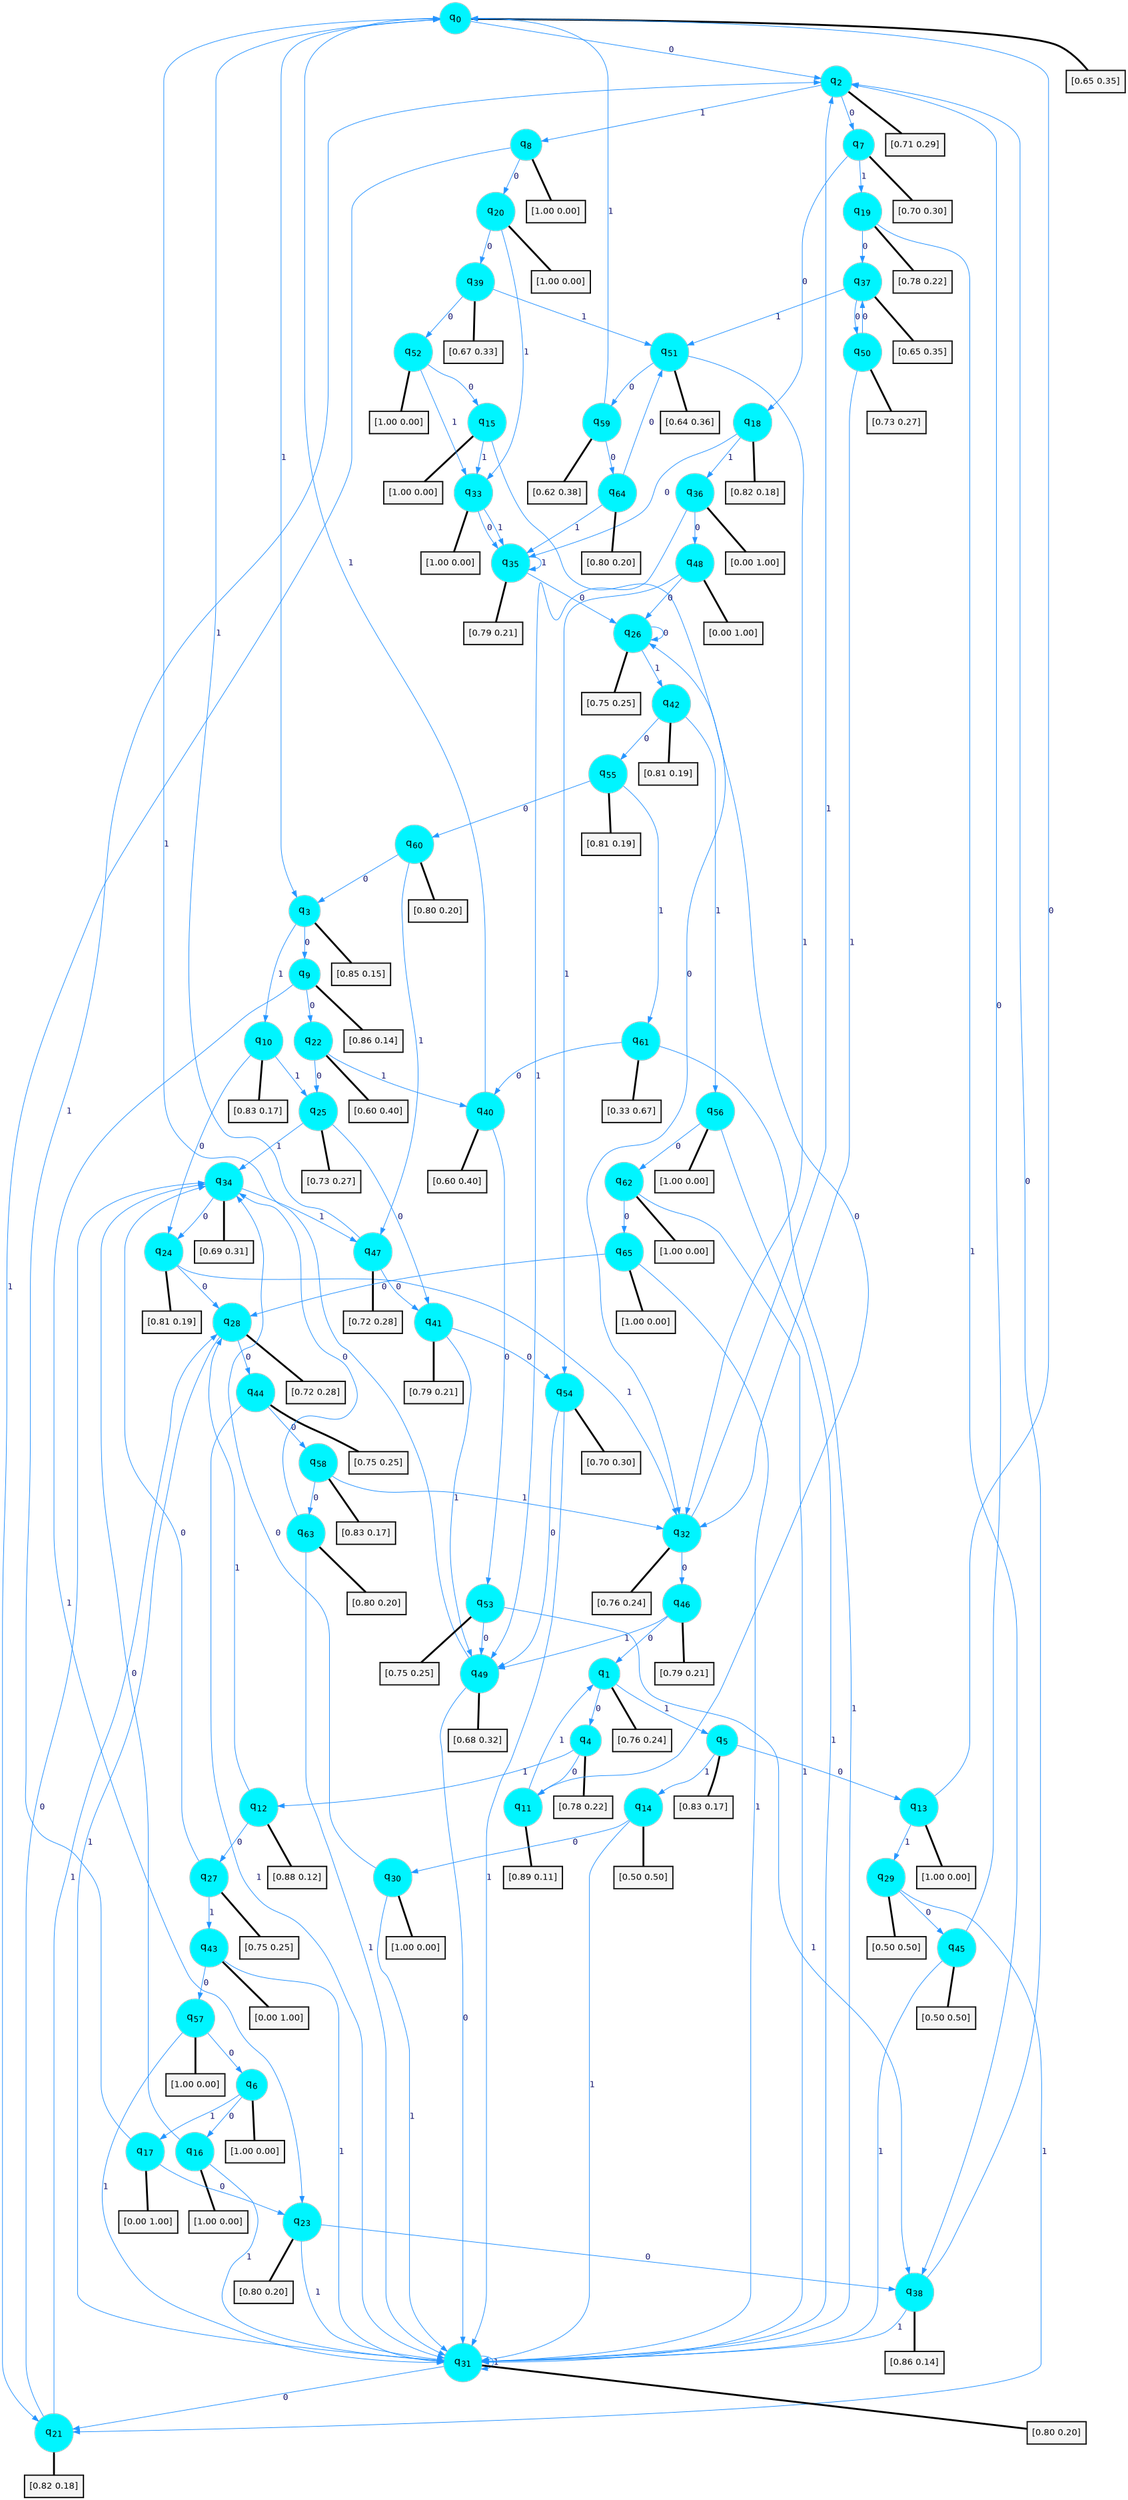 digraph G {
graph [
bgcolor=transparent, dpi=300, rankdir=TD, size="40,25"];
node [
color=gray, fillcolor=turquoise1, fontcolor=black, fontname=Helvetica, fontsize=16, fontweight=bold, shape=circle, style=filled];
edge [
arrowsize=1, color=dodgerblue1, fontcolor=midnightblue, fontname=courier, fontweight=bold, penwidth=1, style=solid, weight=20];
0[label=<q<SUB>0</SUB>>];
1[label=<q<SUB>1</SUB>>];
2[label=<q<SUB>2</SUB>>];
3[label=<q<SUB>3</SUB>>];
4[label=<q<SUB>4</SUB>>];
5[label=<q<SUB>5</SUB>>];
6[label=<q<SUB>6</SUB>>];
7[label=<q<SUB>7</SUB>>];
8[label=<q<SUB>8</SUB>>];
9[label=<q<SUB>9</SUB>>];
10[label=<q<SUB>10</SUB>>];
11[label=<q<SUB>11</SUB>>];
12[label=<q<SUB>12</SUB>>];
13[label=<q<SUB>13</SUB>>];
14[label=<q<SUB>14</SUB>>];
15[label=<q<SUB>15</SUB>>];
16[label=<q<SUB>16</SUB>>];
17[label=<q<SUB>17</SUB>>];
18[label=<q<SUB>18</SUB>>];
19[label=<q<SUB>19</SUB>>];
20[label=<q<SUB>20</SUB>>];
21[label=<q<SUB>21</SUB>>];
22[label=<q<SUB>22</SUB>>];
23[label=<q<SUB>23</SUB>>];
24[label=<q<SUB>24</SUB>>];
25[label=<q<SUB>25</SUB>>];
26[label=<q<SUB>26</SUB>>];
27[label=<q<SUB>27</SUB>>];
28[label=<q<SUB>28</SUB>>];
29[label=<q<SUB>29</SUB>>];
30[label=<q<SUB>30</SUB>>];
31[label=<q<SUB>31</SUB>>];
32[label=<q<SUB>32</SUB>>];
33[label=<q<SUB>33</SUB>>];
34[label=<q<SUB>34</SUB>>];
35[label=<q<SUB>35</SUB>>];
36[label=<q<SUB>36</SUB>>];
37[label=<q<SUB>37</SUB>>];
38[label=<q<SUB>38</SUB>>];
39[label=<q<SUB>39</SUB>>];
40[label=<q<SUB>40</SUB>>];
41[label=<q<SUB>41</SUB>>];
42[label=<q<SUB>42</SUB>>];
43[label=<q<SUB>43</SUB>>];
44[label=<q<SUB>44</SUB>>];
45[label=<q<SUB>45</SUB>>];
46[label=<q<SUB>46</SUB>>];
47[label=<q<SUB>47</SUB>>];
48[label=<q<SUB>48</SUB>>];
49[label=<q<SUB>49</SUB>>];
50[label=<q<SUB>50</SUB>>];
51[label=<q<SUB>51</SUB>>];
52[label=<q<SUB>52</SUB>>];
53[label=<q<SUB>53</SUB>>];
54[label=<q<SUB>54</SUB>>];
55[label=<q<SUB>55</SUB>>];
56[label=<q<SUB>56</SUB>>];
57[label=<q<SUB>57</SUB>>];
58[label=<q<SUB>58</SUB>>];
59[label=<q<SUB>59</SUB>>];
60[label=<q<SUB>60</SUB>>];
61[label=<q<SUB>61</SUB>>];
62[label=<q<SUB>62</SUB>>];
63[label=<q<SUB>63</SUB>>];
64[label=<q<SUB>64</SUB>>];
65[label=<q<SUB>65</SUB>>];
66[label="[0.65 0.35]", shape=box,fontcolor=black, fontname=Helvetica, fontsize=14, penwidth=2, fillcolor=whitesmoke,color=black];
67[label="[0.76 0.24]", shape=box,fontcolor=black, fontname=Helvetica, fontsize=14, penwidth=2, fillcolor=whitesmoke,color=black];
68[label="[0.71 0.29]", shape=box,fontcolor=black, fontname=Helvetica, fontsize=14, penwidth=2, fillcolor=whitesmoke,color=black];
69[label="[0.85 0.15]", shape=box,fontcolor=black, fontname=Helvetica, fontsize=14, penwidth=2, fillcolor=whitesmoke,color=black];
70[label="[0.78 0.22]", shape=box,fontcolor=black, fontname=Helvetica, fontsize=14, penwidth=2, fillcolor=whitesmoke,color=black];
71[label="[0.83 0.17]", shape=box,fontcolor=black, fontname=Helvetica, fontsize=14, penwidth=2, fillcolor=whitesmoke,color=black];
72[label="[1.00 0.00]", shape=box,fontcolor=black, fontname=Helvetica, fontsize=14, penwidth=2, fillcolor=whitesmoke,color=black];
73[label="[0.70 0.30]", shape=box,fontcolor=black, fontname=Helvetica, fontsize=14, penwidth=2, fillcolor=whitesmoke,color=black];
74[label="[1.00 0.00]", shape=box,fontcolor=black, fontname=Helvetica, fontsize=14, penwidth=2, fillcolor=whitesmoke,color=black];
75[label="[0.86 0.14]", shape=box,fontcolor=black, fontname=Helvetica, fontsize=14, penwidth=2, fillcolor=whitesmoke,color=black];
76[label="[0.83 0.17]", shape=box,fontcolor=black, fontname=Helvetica, fontsize=14, penwidth=2, fillcolor=whitesmoke,color=black];
77[label="[0.89 0.11]", shape=box,fontcolor=black, fontname=Helvetica, fontsize=14, penwidth=2, fillcolor=whitesmoke,color=black];
78[label="[0.88 0.12]", shape=box,fontcolor=black, fontname=Helvetica, fontsize=14, penwidth=2, fillcolor=whitesmoke,color=black];
79[label="[1.00 0.00]", shape=box,fontcolor=black, fontname=Helvetica, fontsize=14, penwidth=2, fillcolor=whitesmoke,color=black];
80[label="[0.50 0.50]", shape=box,fontcolor=black, fontname=Helvetica, fontsize=14, penwidth=2, fillcolor=whitesmoke,color=black];
81[label="[1.00 0.00]", shape=box,fontcolor=black, fontname=Helvetica, fontsize=14, penwidth=2, fillcolor=whitesmoke,color=black];
82[label="[1.00 0.00]", shape=box,fontcolor=black, fontname=Helvetica, fontsize=14, penwidth=2, fillcolor=whitesmoke,color=black];
83[label="[0.00 1.00]", shape=box,fontcolor=black, fontname=Helvetica, fontsize=14, penwidth=2, fillcolor=whitesmoke,color=black];
84[label="[0.82 0.18]", shape=box,fontcolor=black, fontname=Helvetica, fontsize=14, penwidth=2, fillcolor=whitesmoke,color=black];
85[label="[0.78 0.22]", shape=box,fontcolor=black, fontname=Helvetica, fontsize=14, penwidth=2, fillcolor=whitesmoke,color=black];
86[label="[1.00 0.00]", shape=box,fontcolor=black, fontname=Helvetica, fontsize=14, penwidth=2, fillcolor=whitesmoke,color=black];
87[label="[0.82 0.18]", shape=box,fontcolor=black, fontname=Helvetica, fontsize=14, penwidth=2, fillcolor=whitesmoke,color=black];
88[label="[0.60 0.40]", shape=box,fontcolor=black, fontname=Helvetica, fontsize=14, penwidth=2, fillcolor=whitesmoke,color=black];
89[label="[0.80 0.20]", shape=box,fontcolor=black, fontname=Helvetica, fontsize=14, penwidth=2, fillcolor=whitesmoke,color=black];
90[label="[0.81 0.19]", shape=box,fontcolor=black, fontname=Helvetica, fontsize=14, penwidth=2, fillcolor=whitesmoke,color=black];
91[label="[0.73 0.27]", shape=box,fontcolor=black, fontname=Helvetica, fontsize=14, penwidth=2, fillcolor=whitesmoke,color=black];
92[label="[0.75 0.25]", shape=box,fontcolor=black, fontname=Helvetica, fontsize=14, penwidth=2, fillcolor=whitesmoke,color=black];
93[label="[0.75 0.25]", shape=box,fontcolor=black, fontname=Helvetica, fontsize=14, penwidth=2, fillcolor=whitesmoke,color=black];
94[label="[0.72 0.28]", shape=box,fontcolor=black, fontname=Helvetica, fontsize=14, penwidth=2, fillcolor=whitesmoke,color=black];
95[label="[0.50 0.50]", shape=box,fontcolor=black, fontname=Helvetica, fontsize=14, penwidth=2, fillcolor=whitesmoke,color=black];
96[label="[1.00 0.00]", shape=box,fontcolor=black, fontname=Helvetica, fontsize=14, penwidth=2, fillcolor=whitesmoke,color=black];
97[label="[0.80 0.20]", shape=box,fontcolor=black, fontname=Helvetica, fontsize=14, penwidth=2, fillcolor=whitesmoke,color=black];
98[label="[0.76 0.24]", shape=box,fontcolor=black, fontname=Helvetica, fontsize=14, penwidth=2, fillcolor=whitesmoke,color=black];
99[label="[1.00 0.00]", shape=box,fontcolor=black, fontname=Helvetica, fontsize=14, penwidth=2, fillcolor=whitesmoke,color=black];
100[label="[0.69 0.31]", shape=box,fontcolor=black, fontname=Helvetica, fontsize=14, penwidth=2, fillcolor=whitesmoke,color=black];
101[label="[0.79 0.21]", shape=box,fontcolor=black, fontname=Helvetica, fontsize=14, penwidth=2, fillcolor=whitesmoke,color=black];
102[label="[0.00 1.00]", shape=box,fontcolor=black, fontname=Helvetica, fontsize=14, penwidth=2, fillcolor=whitesmoke,color=black];
103[label="[0.65 0.35]", shape=box,fontcolor=black, fontname=Helvetica, fontsize=14, penwidth=2, fillcolor=whitesmoke,color=black];
104[label="[0.86 0.14]", shape=box,fontcolor=black, fontname=Helvetica, fontsize=14, penwidth=2, fillcolor=whitesmoke,color=black];
105[label="[0.67 0.33]", shape=box,fontcolor=black, fontname=Helvetica, fontsize=14, penwidth=2, fillcolor=whitesmoke,color=black];
106[label="[0.60 0.40]", shape=box,fontcolor=black, fontname=Helvetica, fontsize=14, penwidth=2, fillcolor=whitesmoke,color=black];
107[label="[0.79 0.21]", shape=box,fontcolor=black, fontname=Helvetica, fontsize=14, penwidth=2, fillcolor=whitesmoke,color=black];
108[label="[0.81 0.19]", shape=box,fontcolor=black, fontname=Helvetica, fontsize=14, penwidth=2, fillcolor=whitesmoke,color=black];
109[label="[0.00 1.00]", shape=box,fontcolor=black, fontname=Helvetica, fontsize=14, penwidth=2, fillcolor=whitesmoke,color=black];
110[label="[0.75 0.25]", shape=box,fontcolor=black, fontname=Helvetica, fontsize=14, penwidth=2, fillcolor=whitesmoke,color=black];
111[label="[0.50 0.50]", shape=box,fontcolor=black, fontname=Helvetica, fontsize=14, penwidth=2, fillcolor=whitesmoke,color=black];
112[label="[0.79 0.21]", shape=box,fontcolor=black, fontname=Helvetica, fontsize=14, penwidth=2, fillcolor=whitesmoke,color=black];
113[label="[0.72 0.28]", shape=box,fontcolor=black, fontname=Helvetica, fontsize=14, penwidth=2, fillcolor=whitesmoke,color=black];
114[label="[0.00 1.00]", shape=box,fontcolor=black, fontname=Helvetica, fontsize=14, penwidth=2, fillcolor=whitesmoke,color=black];
115[label="[0.68 0.32]", shape=box,fontcolor=black, fontname=Helvetica, fontsize=14, penwidth=2, fillcolor=whitesmoke,color=black];
116[label="[0.73 0.27]", shape=box,fontcolor=black, fontname=Helvetica, fontsize=14, penwidth=2, fillcolor=whitesmoke,color=black];
117[label="[0.64 0.36]", shape=box,fontcolor=black, fontname=Helvetica, fontsize=14, penwidth=2, fillcolor=whitesmoke,color=black];
118[label="[1.00 0.00]", shape=box,fontcolor=black, fontname=Helvetica, fontsize=14, penwidth=2, fillcolor=whitesmoke,color=black];
119[label="[0.75 0.25]", shape=box,fontcolor=black, fontname=Helvetica, fontsize=14, penwidth=2, fillcolor=whitesmoke,color=black];
120[label="[0.70 0.30]", shape=box,fontcolor=black, fontname=Helvetica, fontsize=14, penwidth=2, fillcolor=whitesmoke,color=black];
121[label="[0.81 0.19]", shape=box,fontcolor=black, fontname=Helvetica, fontsize=14, penwidth=2, fillcolor=whitesmoke,color=black];
122[label="[1.00 0.00]", shape=box,fontcolor=black, fontname=Helvetica, fontsize=14, penwidth=2, fillcolor=whitesmoke,color=black];
123[label="[1.00 0.00]", shape=box,fontcolor=black, fontname=Helvetica, fontsize=14, penwidth=2, fillcolor=whitesmoke,color=black];
124[label="[0.83 0.17]", shape=box,fontcolor=black, fontname=Helvetica, fontsize=14, penwidth=2, fillcolor=whitesmoke,color=black];
125[label="[0.62 0.38]", shape=box,fontcolor=black, fontname=Helvetica, fontsize=14, penwidth=2, fillcolor=whitesmoke,color=black];
126[label="[0.80 0.20]", shape=box,fontcolor=black, fontname=Helvetica, fontsize=14, penwidth=2, fillcolor=whitesmoke,color=black];
127[label="[0.33 0.67]", shape=box,fontcolor=black, fontname=Helvetica, fontsize=14, penwidth=2, fillcolor=whitesmoke,color=black];
128[label="[1.00 0.00]", shape=box,fontcolor=black, fontname=Helvetica, fontsize=14, penwidth=2, fillcolor=whitesmoke,color=black];
129[label="[0.80 0.20]", shape=box,fontcolor=black, fontname=Helvetica, fontsize=14, penwidth=2, fillcolor=whitesmoke,color=black];
130[label="[0.80 0.20]", shape=box,fontcolor=black, fontname=Helvetica, fontsize=14, penwidth=2, fillcolor=whitesmoke,color=black];
131[label="[1.00 0.00]", shape=box,fontcolor=black, fontname=Helvetica, fontsize=14, penwidth=2, fillcolor=whitesmoke,color=black];
0->2 [label=0];
0->3 [label=1];
0->66 [arrowhead=none, penwidth=3,color=black];
1->4 [label=0];
1->5 [label=1];
1->67 [arrowhead=none, penwidth=3,color=black];
2->7 [label=0];
2->8 [label=1];
2->68 [arrowhead=none, penwidth=3,color=black];
3->9 [label=0];
3->10 [label=1];
3->69 [arrowhead=none, penwidth=3,color=black];
4->11 [label=0];
4->12 [label=1];
4->70 [arrowhead=none, penwidth=3,color=black];
5->13 [label=0];
5->14 [label=1];
5->71 [arrowhead=none, penwidth=3,color=black];
6->16 [label=0];
6->17 [label=1];
6->72 [arrowhead=none, penwidth=3,color=black];
7->18 [label=0];
7->19 [label=1];
7->73 [arrowhead=none, penwidth=3,color=black];
8->20 [label=0];
8->21 [label=1];
8->74 [arrowhead=none, penwidth=3,color=black];
9->22 [label=0];
9->23 [label=1];
9->75 [arrowhead=none, penwidth=3,color=black];
10->24 [label=0];
10->25 [label=1];
10->76 [arrowhead=none, penwidth=3,color=black];
11->26 [label=0];
11->1 [label=1];
11->77 [arrowhead=none, penwidth=3,color=black];
12->27 [label=0];
12->28 [label=1];
12->78 [arrowhead=none, penwidth=3,color=black];
13->0 [label=0];
13->29 [label=1];
13->79 [arrowhead=none, penwidth=3,color=black];
14->30 [label=0];
14->31 [label=1];
14->80 [arrowhead=none, penwidth=3,color=black];
15->32 [label=0];
15->33 [label=1];
15->81 [arrowhead=none, penwidth=3,color=black];
16->34 [label=0];
16->31 [label=1];
16->82 [arrowhead=none, penwidth=3,color=black];
17->23 [label=0];
17->2 [label=1];
17->83 [arrowhead=none, penwidth=3,color=black];
18->35 [label=0];
18->36 [label=1];
18->84 [arrowhead=none, penwidth=3,color=black];
19->37 [label=0];
19->38 [label=1];
19->85 [arrowhead=none, penwidth=3,color=black];
20->39 [label=0];
20->33 [label=1];
20->86 [arrowhead=none, penwidth=3,color=black];
21->34 [label=0];
21->28 [label=1];
21->87 [arrowhead=none, penwidth=3,color=black];
22->25 [label=0];
22->40 [label=1];
22->88 [arrowhead=none, penwidth=3,color=black];
23->38 [label=0];
23->31 [label=1];
23->89 [arrowhead=none, penwidth=3,color=black];
24->28 [label=0];
24->32 [label=1];
24->90 [arrowhead=none, penwidth=3,color=black];
25->41 [label=0];
25->34 [label=1];
25->91 [arrowhead=none, penwidth=3,color=black];
26->26 [label=0];
26->42 [label=1];
26->92 [arrowhead=none, penwidth=3,color=black];
27->34 [label=0];
27->43 [label=1];
27->93 [arrowhead=none, penwidth=3,color=black];
28->44 [label=0];
28->31 [label=1];
28->94 [arrowhead=none, penwidth=3,color=black];
29->45 [label=0];
29->21 [label=1];
29->95 [arrowhead=none, penwidth=3,color=black];
30->34 [label=0];
30->31 [label=1];
30->96 [arrowhead=none, penwidth=3,color=black];
31->21 [label=0];
31->31 [label=1];
31->97 [arrowhead=none, penwidth=3,color=black];
32->46 [label=0];
32->2 [label=1];
32->98 [arrowhead=none, penwidth=3,color=black];
33->35 [label=0];
33->35 [label=1];
33->99 [arrowhead=none, penwidth=3,color=black];
34->24 [label=0];
34->47 [label=1];
34->100 [arrowhead=none, penwidth=3,color=black];
35->26 [label=0];
35->35 [label=1];
35->101 [arrowhead=none, penwidth=3,color=black];
36->48 [label=0];
36->49 [label=1];
36->102 [arrowhead=none, penwidth=3,color=black];
37->50 [label=0];
37->51 [label=1];
37->103 [arrowhead=none, penwidth=3,color=black];
38->2 [label=0];
38->31 [label=1];
38->104 [arrowhead=none, penwidth=3,color=black];
39->52 [label=0];
39->51 [label=1];
39->105 [arrowhead=none, penwidth=3,color=black];
40->53 [label=0];
40->0 [label=1];
40->106 [arrowhead=none, penwidth=3,color=black];
41->54 [label=0];
41->49 [label=1];
41->107 [arrowhead=none, penwidth=3,color=black];
42->55 [label=0];
42->56 [label=1];
42->108 [arrowhead=none, penwidth=3,color=black];
43->57 [label=0];
43->31 [label=1];
43->109 [arrowhead=none, penwidth=3,color=black];
44->58 [label=0];
44->31 [label=1];
44->110 [arrowhead=none, penwidth=3,color=black];
45->2 [label=0];
45->31 [label=1];
45->111 [arrowhead=none, penwidth=3,color=black];
46->1 [label=0];
46->49 [label=1];
46->112 [arrowhead=none, penwidth=3,color=black];
47->41 [label=0];
47->0 [label=1];
47->113 [arrowhead=none, penwidth=3,color=black];
48->26 [label=0];
48->54 [label=1];
48->114 [arrowhead=none, penwidth=3,color=black];
49->31 [label=0];
49->0 [label=1];
49->115 [arrowhead=none, penwidth=3,color=black];
50->37 [label=0];
50->32 [label=1];
50->116 [arrowhead=none, penwidth=3,color=black];
51->59 [label=0];
51->32 [label=1];
51->117 [arrowhead=none, penwidth=3,color=black];
52->15 [label=0];
52->33 [label=1];
52->118 [arrowhead=none, penwidth=3,color=black];
53->49 [label=0];
53->38 [label=1];
53->119 [arrowhead=none, penwidth=3,color=black];
54->49 [label=0];
54->31 [label=1];
54->120 [arrowhead=none, penwidth=3,color=black];
55->60 [label=0];
55->61 [label=1];
55->121 [arrowhead=none, penwidth=3,color=black];
56->62 [label=0];
56->31 [label=1];
56->122 [arrowhead=none, penwidth=3,color=black];
57->6 [label=0];
57->31 [label=1];
57->123 [arrowhead=none, penwidth=3,color=black];
58->63 [label=0];
58->32 [label=1];
58->124 [arrowhead=none, penwidth=3,color=black];
59->64 [label=0];
59->0 [label=1];
59->125 [arrowhead=none, penwidth=3,color=black];
60->3 [label=0];
60->47 [label=1];
60->126 [arrowhead=none, penwidth=3,color=black];
61->40 [label=0];
61->31 [label=1];
61->127 [arrowhead=none, penwidth=3,color=black];
62->65 [label=0];
62->31 [label=1];
62->128 [arrowhead=none, penwidth=3,color=black];
63->34 [label=0];
63->31 [label=1];
63->129 [arrowhead=none, penwidth=3,color=black];
64->51 [label=0];
64->35 [label=1];
64->130 [arrowhead=none, penwidth=3,color=black];
65->28 [label=0];
65->31 [label=1];
65->131 [arrowhead=none, penwidth=3,color=black];
}
